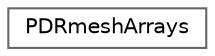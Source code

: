 digraph "Graphical Class Hierarchy"
{
 // LATEX_PDF_SIZE
  bgcolor="transparent";
  edge [fontname=Helvetica,fontsize=10,labelfontname=Helvetica,labelfontsize=10];
  node [fontname=Helvetica,fontsize=10,shape=box,height=0.2,width=0.4];
  rankdir="LR";
  Node0 [id="Node000000",label="PDRmeshArrays",height=0.2,width=0.4,color="grey40", fillcolor="white", style="filled",URL="$classFoam_1_1PDRmeshArrays.html",tooltip="OpenFOAM/PDRblock addressing information."];
}
